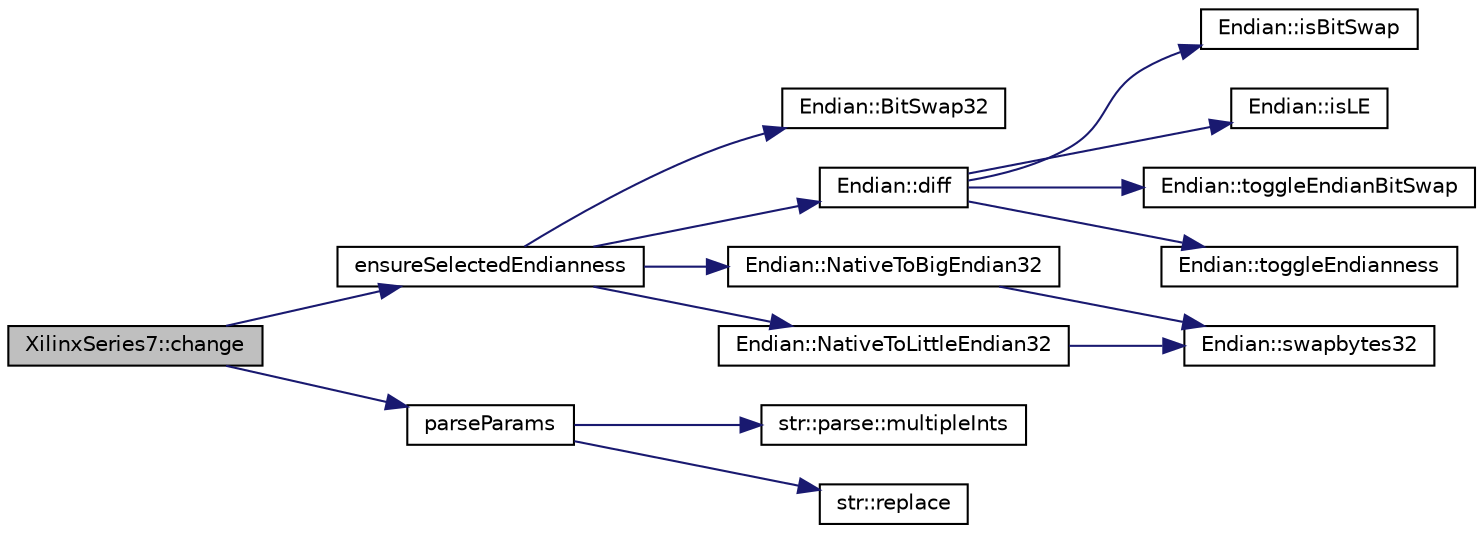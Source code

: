 digraph "XilinxSeries7::change"
{
 // INTERACTIVE_SVG=YES
 // LATEX_PDF_SIZE
  edge [fontname="Helvetica",fontsize="10",labelfontname="Helvetica",labelfontsize="10"];
  node [fontname="Helvetica",fontsize="10",shape=record];
  rankdir="LR";
  Node1 [label="XilinxSeries7::change",height=0.2,width=0.4,color="black", fillcolor="grey75", style="filled", fontcolor="black",tooltip=" "];
  Node1 -> Node2 [color="midnightblue",fontsize="10",style="solid",fontname="Helvetica"];
  Node2 [label="ensureSelectedEndianness",height=0.2,width=0.4,color="black", fillcolor="white", style="filled",URL="$inlineChange_8h.html#ae6a0714a04036157d8ed82cbbf724b8b",tooltip=" "];
  Node2 -> Node3 [color="midnightblue",fontsize="10",style="solid",fontname="Helvetica"];
  Node3 [label="Endian::BitSwap32",height=0.2,width=0.4,color="black", fillcolor="white", style="filled",URL="$namespaceEndian.html#abaf85e5d8d9641e35ffb4a5bcfc37f84",tooltip=" "];
  Node2 -> Node4 [color="midnightblue",fontsize="10",style="solid",fontname="Helvetica"];
  Node4 [label="Endian::diff",height=0.2,width=0.4,color="black", fillcolor="white", style="filled",URL="$namespaceEndian.html#adb5a175333bfc81edaee46e216cce009",tooltip=" "];
  Node4 -> Node5 [color="midnightblue",fontsize="10",style="solid",fontname="Helvetica"];
  Node5 [label="Endian::isBitSwap",height=0.2,width=0.4,color="black", fillcolor="white", style="filled",URL="$namespaceEndian.html#a0418cbe195a9aa09efd6f8e020bec98e",tooltip=" "];
  Node4 -> Node6 [color="midnightblue",fontsize="10",style="solid",fontname="Helvetica"];
  Node6 [label="Endian::isLE",height=0.2,width=0.4,color="black", fillcolor="white", style="filled",URL="$namespaceEndian.html#a2908cb68d06425c31c71fae71797cded",tooltip=" "];
  Node4 -> Node7 [color="midnightblue",fontsize="10",style="solid",fontname="Helvetica"];
  Node7 [label="Endian::toggleEndianBitSwap",height=0.2,width=0.4,color="black", fillcolor="white", style="filled",URL="$namespaceEndian.html#a4b0e3c09d2223c99001a39613b86f629",tooltip=" "];
  Node4 -> Node8 [color="midnightblue",fontsize="10",style="solid",fontname="Helvetica"];
  Node8 [label="Endian::toggleEndianness",height=0.2,width=0.4,color="black", fillcolor="white", style="filled",URL="$namespaceEndian.html#a839576793bc5465bbdf7019b924c0ef8",tooltip=" "];
  Node2 -> Node9 [color="midnightblue",fontsize="10",style="solid",fontname="Helvetica"];
  Node9 [label="Endian::NativeToBigEndian32",height=0.2,width=0.4,color="black", fillcolor="white", style="filled",URL="$namespaceEndian.html#a7cd80b2cb2ed674196a68549c8489f88",tooltip=" "];
  Node9 -> Node10 [color="midnightblue",fontsize="10",style="solid",fontname="Helvetica"];
  Node10 [label="Endian::swapbytes32",height=0.2,width=0.4,color="black", fillcolor="white", style="filled",URL="$namespaceEndian.html#a7c0178c39449483c29a1a305d0a73606",tooltip=" "];
  Node2 -> Node11 [color="midnightblue",fontsize="10",style="solid",fontname="Helvetica"];
  Node11 [label="Endian::NativeToLittleEndian32",height=0.2,width=0.4,color="black", fillcolor="white", style="filled",URL="$namespaceEndian.html#a4ef36a4fee2f667cf8ac3f67017716bb",tooltip=" "];
  Node11 -> Node10 [color="midnightblue",fontsize="10",style="solid",fontname="Helvetica"];
  Node1 -> Node12 [color="midnightblue",fontsize="10",style="solid",fontname="Helvetica"];
  Node12 [label="parseParams",height=0.2,width=0.4,color="black", fillcolor="white", style="filled",URL="$inlineParseParams_8h.html#a967f262c6d693437c133031f378de01c",tooltip=" "];
  Node12 -> Node13 [color="midnightblue",fontsize="10",style="solid",fontname="Helvetica"];
  Node13 [label="str::parse::multipleInts",height=0.2,width=0.4,color="black", fillcolor="white", style="filled",URL="$namespacestr_1_1parse.html#af4246fb05f8a85ef7316146a8fc49276",tooltip=" "];
  Node12 -> Node14 [color="midnightblue",fontsize="10",style="solid",fontname="Helvetica"];
  Node14 [label="str::replace",height=0.2,width=0.4,color="black", fillcolor="white", style="filled",URL="$namespacestr.html#a2d2adf32604f4236cf7b7ca879653fec",tooltip="Replaces all instances of oldChar in std::string str with newChar and returns the resulting std::stri..."];
}
